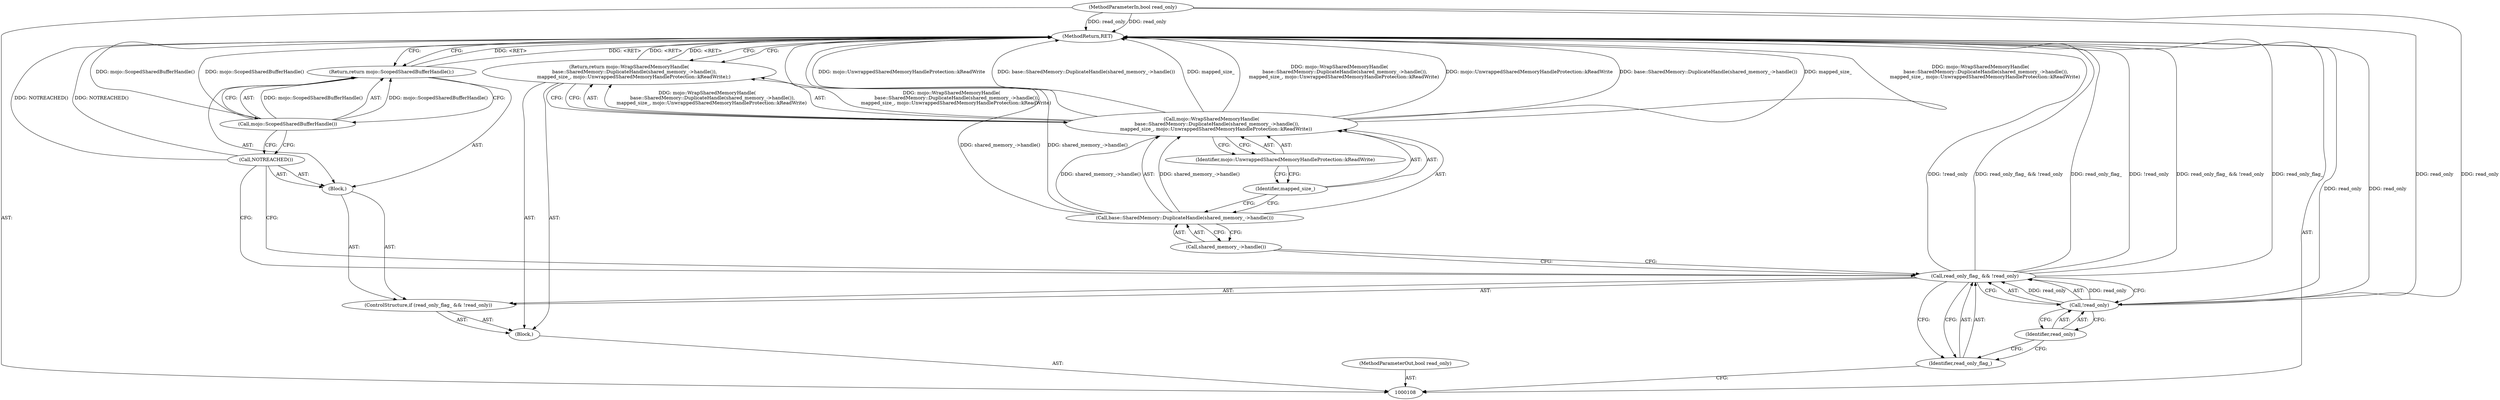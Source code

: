digraph "0_Chrome_673ce95d481ea9368c4d4d43ac756ba1d6d9e608_18" {
"1000126" [label="(MethodReturn,RET)"];
"1000109" [label="(MethodParameterIn,bool read_only)"];
"1000160" [label="(MethodParameterOut,bool read_only)"];
"1000110" [label="(Block,)"];
"1000121" [label="(Call,mojo::WrapSharedMemoryHandle(\n       base::SharedMemory::DuplicateHandle(shared_memory_->handle()),\n      mapped_size_, mojo::UnwrappedSharedMemoryHandleProtection::kReadWrite))"];
"1000120" [label="(Return,return mojo::WrapSharedMemoryHandle(\n       base::SharedMemory::DuplicateHandle(shared_memory_->handle()),\n      mapped_size_, mojo::UnwrappedSharedMemoryHandleProtection::kReadWrite);)"];
"1000123" [label="(Call,shared_memory_->handle())"];
"1000122" [label="(Call,base::SharedMemory::DuplicateHandle(shared_memory_->handle()))"];
"1000125" [label="(Identifier,mojo::UnwrappedSharedMemoryHandleProtection::kReadWrite)"];
"1000124" [label="(Identifier,mapped_size_)"];
"1000111" [label="(ControlStructure,if (read_only_flag_ && !read_only))"];
"1000114" [label="(Call,!read_only)"];
"1000115" [label="(Identifier,read_only)"];
"1000116" [label="(Block,)"];
"1000112" [label="(Call,read_only_flag_ && !read_only)"];
"1000113" [label="(Identifier,read_only_flag_)"];
"1000117" [label="(Call,NOTREACHED())"];
"1000119" [label="(Call,mojo::ScopedSharedBufferHandle())"];
"1000118" [label="(Return,return mojo::ScopedSharedBufferHandle();)"];
"1000126" -> "1000108"  [label="AST: "];
"1000126" -> "1000118"  [label="CFG: "];
"1000126" -> "1000120"  [label="CFG: "];
"1000118" -> "1000126"  [label="DDG: <RET>"];
"1000117" -> "1000126"  [label="DDG: NOTREACHED()"];
"1000121" -> "1000126"  [label="DDG: mojo::UnwrappedSharedMemoryHandleProtection::kReadWrite"];
"1000121" -> "1000126"  [label="DDG: base::SharedMemory::DuplicateHandle(shared_memory_->handle())"];
"1000121" -> "1000126"  [label="DDG: mapped_size_"];
"1000121" -> "1000126"  [label="DDG: mojo::WrapSharedMemoryHandle(\n       base::SharedMemory::DuplicateHandle(shared_memory_->handle()),\n      mapped_size_, mojo::UnwrappedSharedMemoryHandleProtection::kReadWrite)"];
"1000112" -> "1000126"  [label="DDG: !read_only"];
"1000112" -> "1000126"  [label="DDG: read_only_flag_ && !read_only"];
"1000112" -> "1000126"  [label="DDG: read_only_flag_"];
"1000122" -> "1000126"  [label="DDG: shared_memory_->handle()"];
"1000119" -> "1000126"  [label="DDG: mojo::ScopedSharedBufferHandle()"];
"1000109" -> "1000126"  [label="DDG: read_only"];
"1000114" -> "1000126"  [label="DDG: read_only"];
"1000120" -> "1000126"  [label="DDG: <RET>"];
"1000109" -> "1000108"  [label="AST: "];
"1000109" -> "1000126"  [label="DDG: read_only"];
"1000109" -> "1000114"  [label="DDG: read_only"];
"1000160" -> "1000108"  [label="AST: "];
"1000110" -> "1000108"  [label="AST: "];
"1000111" -> "1000110"  [label="AST: "];
"1000120" -> "1000110"  [label="AST: "];
"1000121" -> "1000120"  [label="AST: "];
"1000121" -> "1000125"  [label="CFG: "];
"1000122" -> "1000121"  [label="AST: "];
"1000124" -> "1000121"  [label="AST: "];
"1000125" -> "1000121"  [label="AST: "];
"1000120" -> "1000121"  [label="CFG: "];
"1000121" -> "1000126"  [label="DDG: mojo::UnwrappedSharedMemoryHandleProtection::kReadWrite"];
"1000121" -> "1000126"  [label="DDG: base::SharedMemory::DuplicateHandle(shared_memory_->handle())"];
"1000121" -> "1000126"  [label="DDG: mapped_size_"];
"1000121" -> "1000126"  [label="DDG: mojo::WrapSharedMemoryHandle(\n       base::SharedMemory::DuplicateHandle(shared_memory_->handle()),\n      mapped_size_, mojo::UnwrappedSharedMemoryHandleProtection::kReadWrite)"];
"1000121" -> "1000120"  [label="DDG: mojo::WrapSharedMemoryHandle(\n       base::SharedMemory::DuplicateHandle(shared_memory_->handle()),\n      mapped_size_, mojo::UnwrappedSharedMemoryHandleProtection::kReadWrite)"];
"1000122" -> "1000121"  [label="DDG: shared_memory_->handle()"];
"1000120" -> "1000110"  [label="AST: "];
"1000120" -> "1000121"  [label="CFG: "];
"1000121" -> "1000120"  [label="AST: "];
"1000126" -> "1000120"  [label="CFG: "];
"1000120" -> "1000126"  [label="DDG: <RET>"];
"1000121" -> "1000120"  [label="DDG: mojo::WrapSharedMemoryHandle(\n       base::SharedMemory::DuplicateHandle(shared_memory_->handle()),\n      mapped_size_, mojo::UnwrappedSharedMemoryHandleProtection::kReadWrite)"];
"1000123" -> "1000122"  [label="AST: "];
"1000123" -> "1000112"  [label="CFG: "];
"1000122" -> "1000123"  [label="CFG: "];
"1000122" -> "1000121"  [label="AST: "];
"1000122" -> "1000123"  [label="CFG: "];
"1000123" -> "1000122"  [label="AST: "];
"1000124" -> "1000122"  [label="CFG: "];
"1000122" -> "1000126"  [label="DDG: shared_memory_->handle()"];
"1000122" -> "1000121"  [label="DDG: shared_memory_->handle()"];
"1000125" -> "1000121"  [label="AST: "];
"1000125" -> "1000124"  [label="CFG: "];
"1000121" -> "1000125"  [label="CFG: "];
"1000124" -> "1000121"  [label="AST: "];
"1000124" -> "1000122"  [label="CFG: "];
"1000125" -> "1000124"  [label="CFG: "];
"1000111" -> "1000110"  [label="AST: "];
"1000112" -> "1000111"  [label="AST: "];
"1000116" -> "1000111"  [label="AST: "];
"1000114" -> "1000112"  [label="AST: "];
"1000114" -> "1000115"  [label="CFG: "];
"1000115" -> "1000114"  [label="AST: "];
"1000112" -> "1000114"  [label="CFG: "];
"1000114" -> "1000126"  [label="DDG: read_only"];
"1000114" -> "1000112"  [label="DDG: read_only"];
"1000109" -> "1000114"  [label="DDG: read_only"];
"1000115" -> "1000114"  [label="AST: "];
"1000115" -> "1000113"  [label="CFG: "];
"1000114" -> "1000115"  [label="CFG: "];
"1000116" -> "1000111"  [label="AST: "];
"1000117" -> "1000116"  [label="AST: "];
"1000118" -> "1000116"  [label="AST: "];
"1000112" -> "1000111"  [label="AST: "];
"1000112" -> "1000113"  [label="CFG: "];
"1000112" -> "1000114"  [label="CFG: "];
"1000113" -> "1000112"  [label="AST: "];
"1000114" -> "1000112"  [label="AST: "];
"1000117" -> "1000112"  [label="CFG: "];
"1000123" -> "1000112"  [label="CFG: "];
"1000112" -> "1000126"  [label="DDG: !read_only"];
"1000112" -> "1000126"  [label="DDG: read_only_flag_ && !read_only"];
"1000112" -> "1000126"  [label="DDG: read_only_flag_"];
"1000114" -> "1000112"  [label="DDG: read_only"];
"1000113" -> "1000112"  [label="AST: "];
"1000113" -> "1000108"  [label="CFG: "];
"1000115" -> "1000113"  [label="CFG: "];
"1000112" -> "1000113"  [label="CFG: "];
"1000117" -> "1000116"  [label="AST: "];
"1000117" -> "1000112"  [label="CFG: "];
"1000119" -> "1000117"  [label="CFG: "];
"1000117" -> "1000126"  [label="DDG: NOTREACHED()"];
"1000119" -> "1000118"  [label="AST: "];
"1000119" -> "1000117"  [label="CFG: "];
"1000118" -> "1000119"  [label="CFG: "];
"1000119" -> "1000126"  [label="DDG: mojo::ScopedSharedBufferHandle()"];
"1000119" -> "1000118"  [label="DDG: mojo::ScopedSharedBufferHandle()"];
"1000118" -> "1000116"  [label="AST: "];
"1000118" -> "1000119"  [label="CFG: "];
"1000119" -> "1000118"  [label="AST: "];
"1000126" -> "1000118"  [label="CFG: "];
"1000118" -> "1000126"  [label="DDG: <RET>"];
"1000119" -> "1000118"  [label="DDG: mojo::ScopedSharedBufferHandle()"];
}
